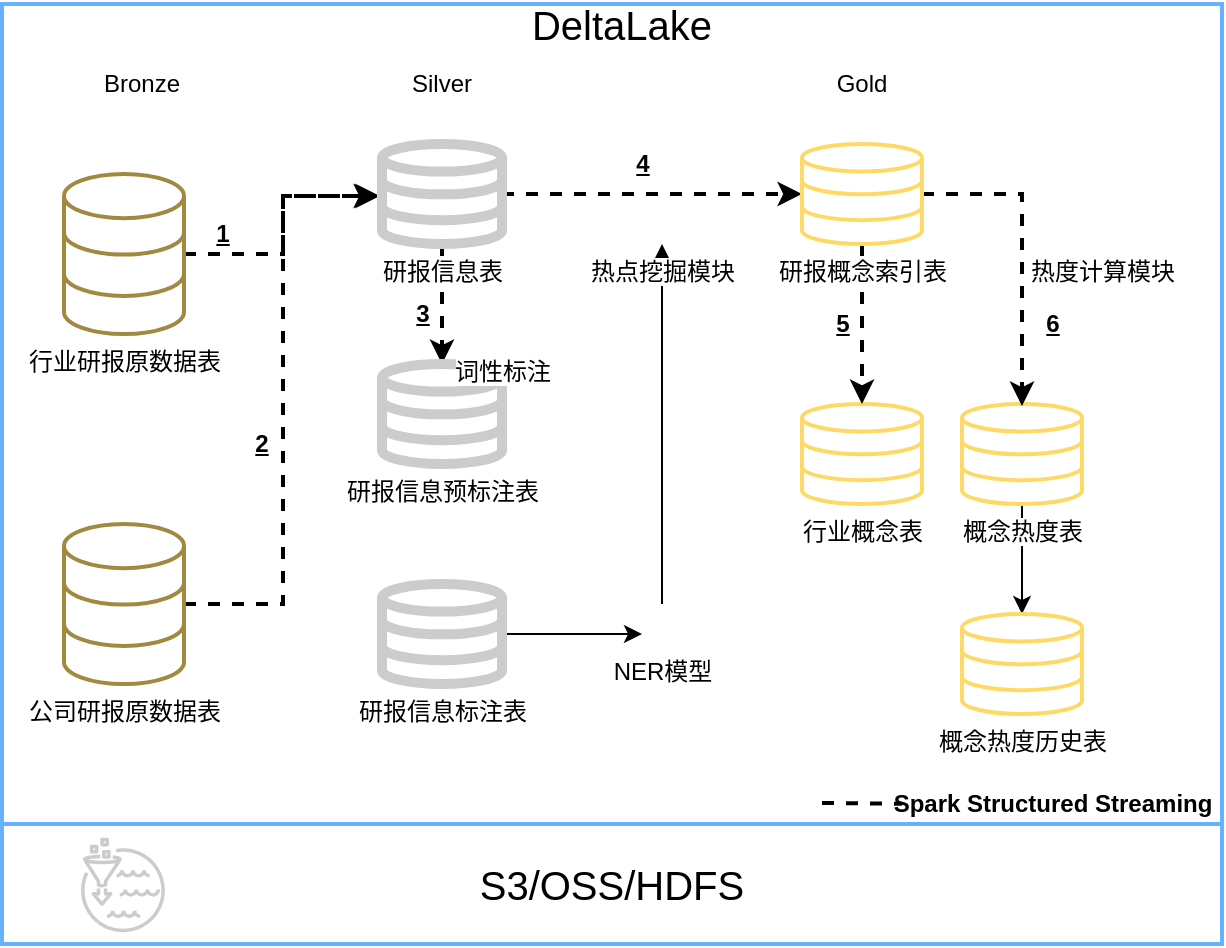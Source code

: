 <mxfile version="16.6.1" type="github">
  <diagram id="N5IIPlqEorlz9_dJOObR" name="Page-1">
    <mxGraphModel dx="1565" dy="736" grid="1" gridSize="10" guides="1" tooltips="1" connect="1" arrows="1" fold="1" page="1" pageScale="1" pageWidth="827" pageHeight="1169" math="0" shadow="0">
      <root>
        <mxCell id="0" />
        <mxCell id="1" parent="0" />
        <mxCell id="8PDwgz84oM8eaDjoXUcE-2" value="" style="rounded=0;whiteSpace=wrap;html=1;labelBackgroundColor=none;strokeColor=#66B2FF;strokeWidth=2;fillColor=none;gradientColor=#FFFFFF;" vertex="1" parent="1">
          <mxGeometry x="270" y="100" width="610" height="410" as="geometry" />
        </mxCell>
        <mxCell id="8PDwgz84oM8eaDjoXUcE-3" value="&lt;font style=&quot;font-size: 20px&quot;&gt;S3/OSS/HDFS&lt;/font&gt;" style="rounded=0;whiteSpace=wrap;html=1;labelBackgroundColor=none;strokeColor=#66B2FF;strokeWidth=2;fillColor=none;gradientColor=#FFFFFF;" vertex="1" parent="1">
          <mxGeometry x="270" y="510" width="610" height="60" as="geometry" />
        </mxCell>
        <mxCell id="8PDwgz84oM8eaDjoXUcE-4" style="edgeStyle=orthogonalEdgeStyle;rounded=0;orthogonalLoop=1;jettySize=auto;html=1;endArrow=classic;endFill=1;strokeWidth=1;" edge="1" parent="1" source="8PDwgz84oM8eaDjoXUcE-5" target="8PDwgz84oM8eaDjoXUcE-37">
          <mxGeometry relative="1" as="geometry" />
        </mxCell>
        <mxCell id="8PDwgz84oM8eaDjoXUcE-5" value="概念热度表" style="html=1;verticalLabelPosition=bottom;align=center;labelBackgroundColor=#ffffff;verticalAlign=top;strokeWidth=2;shadow=0;shape=mxgraph.ios7.icons.data;strokeColor=#FFD966;" vertex="1" parent="1">
          <mxGeometry x="750" y="300" width="60" height="50" as="geometry" />
        </mxCell>
        <mxCell id="8PDwgz84oM8eaDjoXUcE-6" value="" style="points=[[0,0,0],[0.25,0,0],[0.5,0,0],[0.75,0,0],[1,0,0],[0,1,0],[0.25,1,0],[0.5,1,0],[0.75,1,0],[1,1,0],[0,0.25,0],[0,0.5,0],[0,0.75,0],[1,0.25,0],[1,0.5,0],[1,0.75,0]];outlineConnect=0;fontColor=#232F3E;gradientDirection=north;dashed=0;verticalLabelPosition=bottom;verticalAlign=top;align=center;html=1;fontSize=12;fontStyle=0;aspect=fixed;shape=mxgraph.aws4.resourceIcon;resIcon=mxgraph.aws4.lake_formation;labelBackgroundColor=none;gradientColor=#FFFFFF;strokeColor=#CCCCCC;fillColor=none;" vertex="1" parent="1">
          <mxGeometry x="301" y="511" width="59" height="59" as="geometry" />
        </mxCell>
        <mxCell id="8PDwgz84oM8eaDjoXUcE-7" style="edgeStyle=orthogonalEdgeStyle;rounded=0;orthogonalLoop=1;jettySize=auto;html=1;entryX=-0.033;entryY=0.52;entryDx=0;entryDy=0;fontSize=14;endArrow=classic;endFill=1;dashed=1;strokeWidth=2;entryPerimeter=0;" edge="1" parent="1" source="8PDwgz84oM8eaDjoXUcE-8" target="8PDwgz84oM8eaDjoXUcE-19">
          <mxGeometry relative="1" as="geometry">
            <mxPoint x="430" y="225" as="targetPoint" />
          </mxGeometry>
        </mxCell>
        <mxCell id="8PDwgz84oM8eaDjoXUcE-8" value="行业研报原数据表" style="html=1;verticalLabelPosition=bottom;align=center;labelBackgroundColor=#ffffff;verticalAlign=top;strokeWidth=2;shadow=0;dashed=0;shape=mxgraph.ios7.icons.data;strokeColor=#A18940;" vertex="1" parent="1">
          <mxGeometry x="301" y="185" width="60" height="80" as="geometry" />
        </mxCell>
        <mxCell id="8PDwgz84oM8eaDjoXUcE-9" style="edgeStyle=orthogonalEdgeStyle;rounded=0;orthogonalLoop=1;jettySize=auto;html=1;dashed=1;fontSize=14;endArrow=classic;endFill=1;strokeWidth=2;entryX=-0.017;entryY=0.52;entryDx=0;entryDy=0;entryPerimeter=0;" edge="1" parent="1" source="8PDwgz84oM8eaDjoXUcE-10" target="8PDwgz84oM8eaDjoXUcE-19">
          <mxGeometry relative="1" as="geometry">
            <mxPoint x="430" y="400" as="targetPoint" />
          </mxGeometry>
        </mxCell>
        <mxCell id="8PDwgz84oM8eaDjoXUcE-10" value="公司研报原数据表" style="html=1;verticalLabelPosition=bottom;align=center;labelBackgroundColor=#ffffff;verticalAlign=top;strokeWidth=2;shadow=0;dashed=0;shape=mxgraph.ios7.icons.data;strokeColor=#A18940;" vertex="1" parent="1">
          <mxGeometry x="301" y="360" width="60" height="80" as="geometry" />
        </mxCell>
        <mxCell id="8PDwgz84oM8eaDjoXUcE-11" value="&lt;font style=&quot;font-size: 20px&quot;&gt;DeltaLake&lt;/font&gt;" style="text;html=1;strokeColor=none;fillColor=none;align=center;verticalAlign=middle;whiteSpace=wrap;rounded=0;labelBackgroundColor=none;" vertex="1" parent="1">
          <mxGeometry x="505" y="100" width="150" height="20" as="geometry" />
        </mxCell>
        <mxCell id="8PDwgz84oM8eaDjoXUcE-12" value="Bronze" style="text;html=1;strokeColor=none;fillColor=none;align=center;verticalAlign=middle;whiteSpace=wrap;rounded=0;labelBackgroundColor=none;" vertex="1" parent="1">
          <mxGeometry x="320" y="130" width="40" height="20" as="geometry" />
        </mxCell>
        <mxCell id="8PDwgz84oM8eaDjoXUcE-13" value="Silver" style="text;html=1;strokeColor=none;fillColor=none;align=center;verticalAlign=middle;whiteSpace=wrap;rounded=0;labelBackgroundColor=none;" vertex="1" parent="1">
          <mxGeometry x="470" y="130" width="40" height="20" as="geometry" />
        </mxCell>
        <mxCell id="8PDwgz84oM8eaDjoXUcE-14" value="Gold" style="text;html=1;strokeColor=none;fillColor=none;align=center;verticalAlign=middle;whiteSpace=wrap;rounded=0;labelBackgroundColor=none;" vertex="1" parent="1">
          <mxGeometry x="680" y="130" width="40" height="20" as="geometry" />
        </mxCell>
        <mxCell id="8PDwgz84oM8eaDjoXUcE-15" value="" style="endArrow=none;dashed=1;html=1;strokeWidth=2;" edge="1" parent="1">
          <mxGeometry width="50" height="50" relative="1" as="geometry">
            <mxPoint x="680" y="499.5" as="sourcePoint" />
            <mxPoint x="720" y="499.91" as="targetPoint" />
          </mxGeometry>
        </mxCell>
        <mxCell id="8PDwgz84oM8eaDjoXUcE-16" value="&lt;b&gt;Spark Structured Streaming&lt;/b&gt;" style="text;html=1;align=center;verticalAlign=middle;resizable=0;points=[];autosize=1;" vertex="1" parent="1">
          <mxGeometry x="710" y="490" width="170" height="20" as="geometry" />
        </mxCell>
        <mxCell id="8PDwgz84oM8eaDjoXUcE-17" style="edgeStyle=orthogonalEdgeStyle;rounded=0;orthogonalLoop=1;jettySize=auto;html=1;endArrow=classic;endFill=1;dashed=1;strokeWidth=2;" edge="1" parent="1" source="8PDwgz84oM8eaDjoXUcE-19" target="8PDwgz84oM8eaDjoXUcE-24">
          <mxGeometry relative="1" as="geometry" />
        </mxCell>
        <mxCell id="8PDwgz84oM8eaDjoXUcE-18" style="edgeStyle=orthogonalEdgeStyle;rounded=0;orthogonalLoop=1;jettySize=auto;html=1;entryX=0;entryY=0.5;entryDx=0;entryDy=0;entryPerimeter=0;endArrow=classic;endFill=1;strokeWidth=2;dashed=1;" edge="1" parent="1" source="8PDwgz84oM8eaDjoXUcE-19" target="8PDwgz84oM8eaDjoXUcE-23">
          <mxGeometry relative="1" as="geometry" />
        </mxCell>
        <mxCell id="8PDwgz84oM8eaDjoXUcE-19" value="研报信息表" style="html=1;verticalLabelPosition=bottom;align=center;labelBackgroundColor=#ffffff;verticalAlign=top;strokeWidth=5;shadow=0;shape=mxgraph.ios7.icons.data;strokeColor=#CCCCCC;" vertex="1" parent="1">
          <mxGeometry x="460" y="170" width="60" height="50" as="geometry" />
        </mxCell>
        <mxCell id="8PDwgz84oM8eaDjoXUcE-20" value="行业概念表" style="html=1;verticalLabelPosition=bottom;align=center;labelBackgroundColor=#ffffff;verticalAlign=top;strokeWidth=2;shadow=0;shape=mxgraph.ios7.icons.data;strokeColor=#FFD966;" vertex="1" parent="1">
          <mxGeometry x="670" y="300" width="60" height="50" as="geometry" />
        </mxCell>
        <mxCell id="8PDwgz84oM8eaDjoXUcE-21" style="edgeStyle=orthogonalEdgeStyle;rounded=0;orthogonalLoop=1;jettySize=auto;html=1;endArrow=classic;endFill=1;strokeWidth=2;dashed=1;" edge="1" parent="1" source="8PDwgz84oM8eaDjoXUcE-23" target="8PDwgz84oM8eaDjoXUcE-20">
          <mxGeometry relative="1" as="geometry" />
        </mxCell>
        <mxCell id="8PDwgz84oM8eaDjoXUcE-22" style="edgeStyle=orthogonalEdgeStyle;rounded=0;orthogonalLoop=1;jettySize=auto;html=1;entryX=0.5;entryY=0.02;entryDx=0;entryDy=0;entryPerimeter=0;dashed=1;endArrow=classic;endFill=1;strokeWidth=2;" edge="1" parent="1" source="8PDwgz84oM8eaDjoXUcE-23" target="8PDwgz84oM8eaDjoXUcE-5">
          <mxGeometry relative="1" as="geometry" />
        </mxCell>
        <mxCell id="8PDwgz84oM8eaDjoXUcE-23" value="研报概念索引表" style="html=1;verticalLabelPosition=bottom;align=center;labelBackgroundColor=#ffffff;verticalAlign=top;strokeWidth=2;shadow=0;shape=mxgraph.ios7.icons.data;strokeColor=#FFD966;" vertex="1" parent="1">
          <mxGeometry x="670" y="170" width="60" height="50" as="geometry" />
        </mxCell>
        <mxCell id="8PDwgz84oM8eaDjoXUcE-24" value="研报信息预标注表" style="html=1;verticalLabelPosition=bottom;align=center;labelBackgroundColor=#ffffff;verticalAlign=top;strokeWidth=5;shadow=0;shape=mxgraph.ios7.icons.data;strokeColor=#CCCCCC;" vertex="1" parent="1">
          <mxGeometry x="460" y="280" width="60" height="50" as="geometry" />
        </mxCell>
        <mxCell id="8PDwgz84oM8eaDjoXUcE-25" style="edgeStyle=orthogonalEdgeStyle;rounded=0;orthogonalLoop=1;jettySize=auto;html=1;exitX=0.5;exitY=1;exitDx=0;exitDy=0;dashed=1;fontSize=14;endArrow=classic;endFill=1;strokeWidth=2;" edge="1" parent="1" source="8PDwgz84oM8eaDjoXUcE-2" target="8PDwgz84oM8eaDjoXUcE-2">
          <mxGeometry relative="1" as="geometry" />
        </mxCell>
        <mxCell id="8PDwgz84oM8eaDjoXUcE-26" style="edgeStyle=orthogonalEdgeStyle;rounded=0;orthogonalLoop=1;jettySize=auto;html=1;entryX=0;entryY=0.75;entryDx=0;entryDy=0;endArrow=classic;endFill=1;strokeWidth=1;" edge="1" parent="1" source="8PDwgz84oM8eaDjoXUcE-27" target="8PDwgz84oM8eaDjoXUcE-30">
          <mxGeometry relative="1" as="geometry" />
        </mxCell>
        <mxCell id="8PDwgz84oM8eaDjoXUcE-27" value="研报信息标注表" style="html=1;verticalLabelPosition=bottom;align=center;labelBackgroundColor=#ffffff;verticalAlign=top;strokeWidth=5;shadow=0;shape=mxgraph.ios7.icons.data;strokeColor=#CCCCCC;" vertex="1" parent="1">
          <mxGeometry x="460" y="390" width="60" height="50" as="geometry" />
        </mxCell>
        <mxCell id="8PDwgz84oM8eaDjoXUcE-28" value="词性标注" style="shape=image;html=1;verticalAlign=top;verticalLabelPosition=bottom;labelBackgroundColor=#ffffff;imageAspect=0;aspect=fixed;image=https://cdn2.iconfinder.com/data/icons/analytic-investment-and-balanced-scorecard/512/540_Build_design_develop_sketch_tools_game_design_development-128.png;strokeColor=#66B2FF;strokeWidth=2;fillColor=none;gradientColor=#FFFFFF;" vertex="1" parent="1">
          <mxGeometry x="510" y="250" width="20" height="20" as="geometry" />
        </mxCell>
        <mxCell id="8PDwgz84oM8eaDjoXUcE-29" style="edgeStyle=orthogonalEdgeStyle;rounded=0;orthogonalLoop=1;jettySize=auto;html=1;entryX=0.5;entryY=1;entryDx=0;entryDy=0;endArrow=classic;endFill=1;strokeWidth=1;" edge="1" parent="1" source="8PDwgz84oM8eaDjoXUcE-30" target="8PDwgz84oM8eaDjoXUcE-31">
          <mxGeometry relative="1" as="geometry" />
        </mxCell>
        <mxCell id="8PDwgz84oM8eaDjoXUcE-30" value="NER模型" style="shape=image;html=1;verticalAlign=top;verticalLabelPosition=bottom;labelBackgroundColor=#ffffff;imageAspect=0;aspect=fixed;image=https://cdn2.iconfinder.com/data/icons/analytic-investment-and-balanced-scorecard/512/540_Build_design_develop_sketch_tools_game_design_development-128.png;strokeColor=#66B2FF;strokeWidth=2;fillColor=none;gradientColor=#FFFFFF;" vertex="1" parent="1">
          <mxGeometry x="590" y="400" width="20" height="20" as="geometry" />
        </mxCell>
        <mxCell id="8PDwgz84oM8eaDjoXUcE-31" value="热点挖掘模块" style="shape=image;html=1;verticalAlign=top;verticalLabelPosition=bottom;labelBackgroundColor=#ffffff;imageAspect=0;aspect=fixed;image=https://cdn2.iconfinder.com/data/icons/analytic-investment-and-balanced-scorecard/512/540_Build_design_develop_sketch_tools_game_design_development-128.png;strokeColor=#66B2FF;strokeWidth=2;fillColor=none;gradientColor=#FFFFFF;" vertex="1" parent="1">
          <mxGeometry x="590" y="200" width="20" height="20" as="geometry" />
        </mxCell>
        <mxCell id="8PDwgz84oM8eaDjoXUcE-32" value="&lt;b&gt;&lt;u&gt;2&lt;/u&gt;&lt;/b&gt;" style="text;html=1;strokeColor=none;fillColor=none;align=center;verticalAlign=middle;whiteSpace=wrap;rounded=0;" vertex="1" parent="1">
          <mxGeometry x="390" y="310" width="20" height="20" as="geometry" />
        </mxCell>
        <mxCell id="8PDwgz84oM8eaDjoXUcE-33" value="&lt;b&gt;&lt;u&gt;1&lt;/u&gt;&lt;/b&gt;" style="text;html=1;align=center;verticalAlign=middle;resizable=0;points=[];autosize=1;strokeColor=none;fillColor=none;" vertex="1" parent="1">
          <mxGeometry x="370" y="205" width="20" height="20" as="geometry" />
        </mxCell>
        <mxCell id="8PDwgz84oM8eaDjoXUcE-34" value="&lt;b&gt;&lt;u&gt;3&lt;/u&gt;&lt;/b&gt;" style="text;html=1;align=center;verticalAlign=middle;resizable=0;points=[];autosize=1;strokeColor=none;fillColor=none;" vertex="1" parent="1">
          <mxGeometry x="470" y="245" width="20" height="20" as="geometry" />
        </mxCell>
        <mxCell id="8PDwgz84oM8eaDjoXUcE-35" value="&lt;b&gt;&lt;u&gt;4&lt;/u&gt;&lt;/b&gt;" style="text;html=1;align=center;verticalAlign=middle;resizable=0;points=[];autosize=1;strokeColor=none;fillColor=none;" vertex="1" parent="1">
          <mxGeometry x="580" y="170" width="20" height="20" as="geometry" />
        </mxCell>
        <mxCell id="8PDwgz84oM8eaDjoXUcE-36" value="&lt;b&gt;&lt;u&gt;5&lt;/u&gt;&lt;/b&gt;" style="text;html=1;align=center;verticalAlign=middle;resizable=0;points=[];autosize=1;strokeColor=none;fillColor=none;" vertex="1" parent="1">
          <mxGeometry x="680" y="250" width="20" height="20" as="geometry" />
        </mxCell>
        <mxCell id="8PDwgz84oM8eaDjoXUcE-37" value="概念热度历史表" style="html=1;verticalLabelPosition=bottom;align=center;labelBackgroundColor=#ffffff;verticalAlign=top;strokeWidth=2;shadow=0;shape=mxgraph.ios7.icons.data;strokeColor=#FFD966;" vertex="1" parent="1">
          <mxGeometry x="750" y="405" width="60" height="50" as="geometry" />
        </mxCell>
        <mxCell id="8PDwgz84oM8eaDjoXUcE-38" value="&lt;b&gt;&lt;u&gt;6&lt;/u&gt;&lt;/b&gt;" style="text;html=1;align=center;verticalAlign=middle;resizable=0;points=[];autosize=1;strokeColor=none;fillColor=none;" vertex="1" parent="1">
          <mxGeometry x="785" y="250" width="20" height="20" as="geometry" />
        </mxCell>
        <mxCell id="8PDwgz84oM8eaDjoXUcE-39" value="热度计算模块" style="shape=image;html=1;verticalAlign=top;verticalLabelPosition=bottom;labelBackgroundColor=#ffffff;imageAspect=0;aspect=fixed;image=https://cdn2.iconfinder.com/data/icons/analytic-investment-and-balanced-scorecard/512/540_Build_design_develop_sketch_tools_game_design_development-128.png;strokeColor=#66B2FF;strokeWidth=2;fillColor=none;gradientColor=#FFFFFF;" vertex="1" parent="1">
          <mxGeometry x="810" y="200" width="20" height="20" as="geometry" />
        </mxCell>
      </root>
    </mxGraphModel>
  </diagram>
</mxfile>
